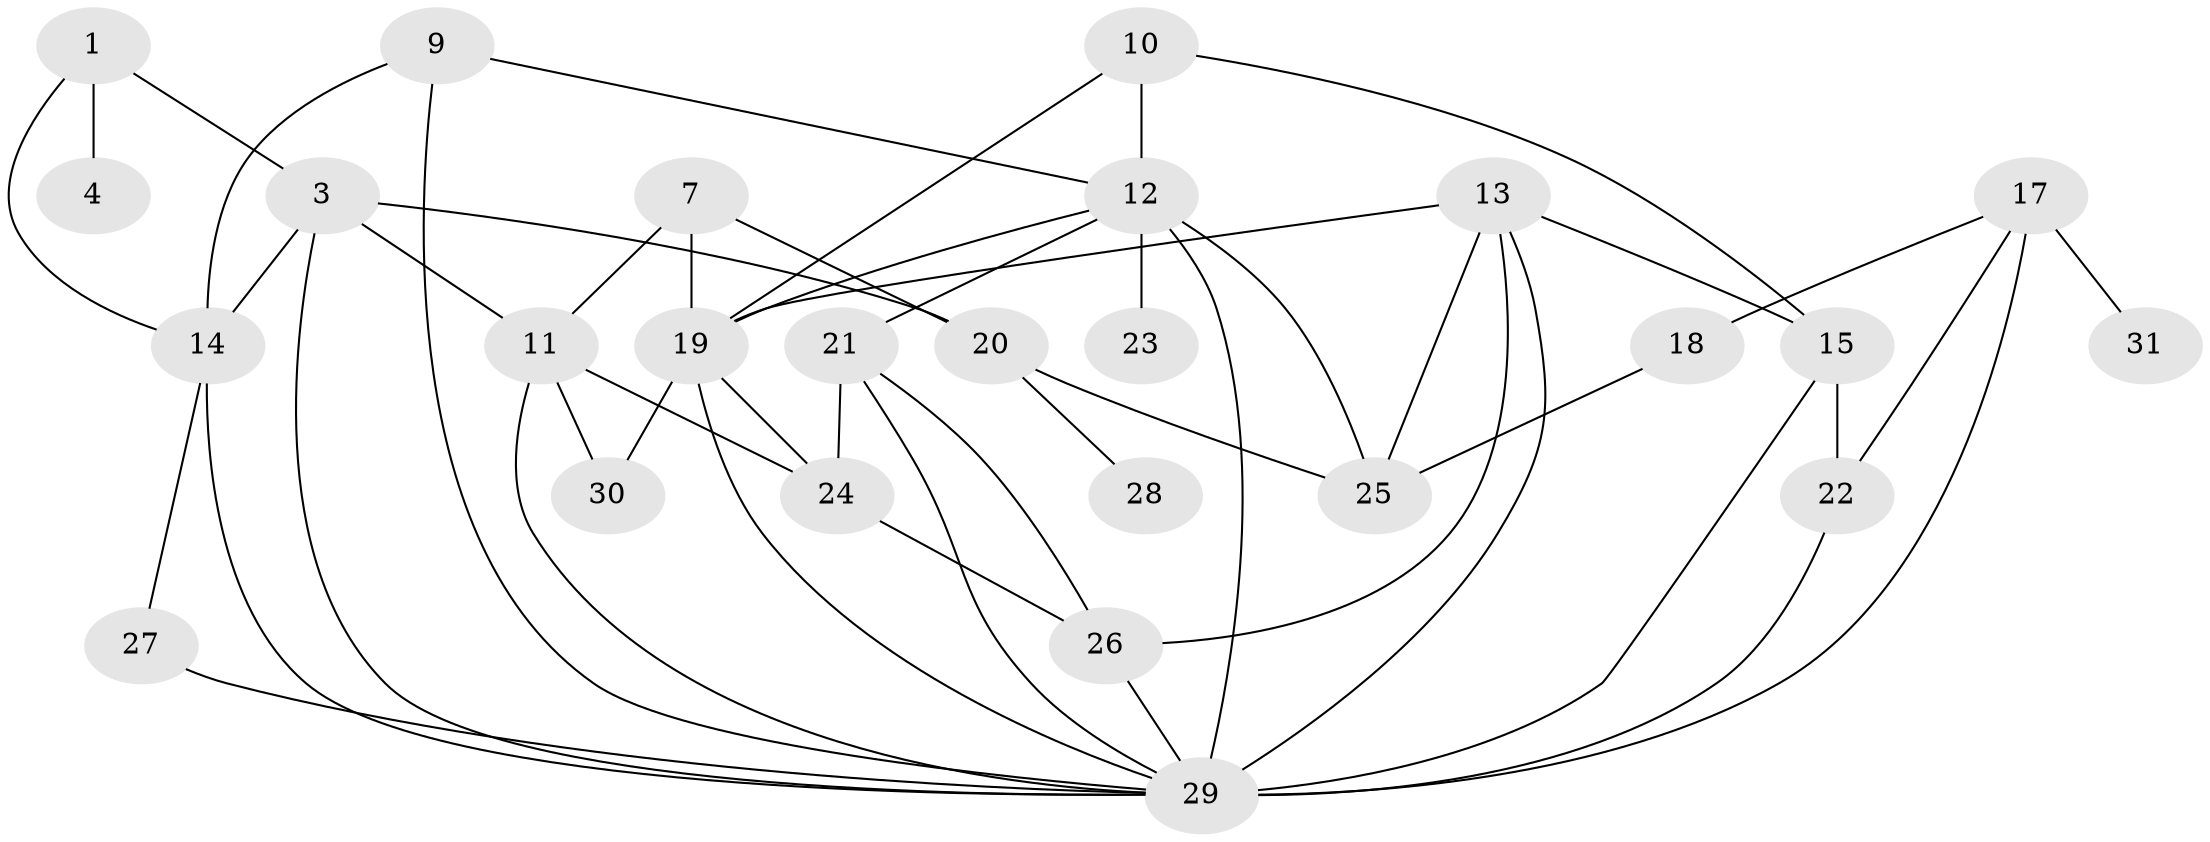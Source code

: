 // original degree distribution, {1: 0.16883116883116883, 3: 0.18181818181818182, 6: 0.03896103896103896, 4: 0.16883116883116883, 0: 0.06493506493506493, 5: 0.09090909090909091, 2: 0.2597402597402597, 7: 0.025974025974025976}
// Generated by graph-tools (version 1.1) at 2025/35/03/04/25 23:35:55]
// undirected, 26 vertices, 50 edges
graph export_dot {
  node [color=gray90,style=filled];
  1;
  3;
  4;
  7;
  9;
  10;
  11;
  12;
  13;
  14;
  15;
  17;
  18;
  19;
  20;
  21;
  22;
  23;
  24;
  25;
  26;
  27;
  28;
  29;
  30;
  31;
  1 -- 3 [weight=1.0];
  1 -- 4 [weight=1.0];
  1 -- 14 [weight=1.0];
  3 -- 11 [weight=1.0];
  3 -- 14 [weight=1.0];
  3 -- 20 [weight=1.0];
  3 -- 29 [weight=1.0];
  7 -- 11 [weight=1.0];
  7 -- 19 [weight=1.0];
  7 -- 20 [weight=1.0];
  9 -- 12 [weight=1.0];
  9 -- 14 [weight=1.0];
  9 -- 29 [weight=1.0];
  10 -- 12 [weight=1.0];
  10 -- 15 [weight=1.0];
  10 -- 19 [weight=1.0];
  11 -- 24 [weight=2.0];
  11 -- 29 [weight=1.0];
  11 -- 30 [weight=1.0];
  12 -- 19 [weight=1.0];
  12 -- 21 [weight=1.0];
  12 -- 23 [weight=3.0];
  12 -- 25 [weight=2.0];
  12 -- 29 [weight=1.0];
  13 -- 15 [weight=1.0];
  13 -- 19 [weight=1.0];
  13 -- 25 [weight=1.0];
  13 -- 26 [weight=1.0];
  13 -- 29 [weight=1.0];
  14 -- 27 [weight=1.0];
  14 -- 29 [weight=1.0];
  15 -- 22 [weight=1.0];
  15 -- 29 [weight=2.0];
  17 -- 18 [weight=1.0];
  17 -- 22 [weight=1.0];
  17 -- 29 [weight=3.0];
  17 -- 31 [weight=1.0];
  18 -- 25 [weight=1.0];
  19 -- 24 [weight=2.0];
  19 -- 29 [weight=1.0];
  19 -- 30 [weight=1.0];
  20 -- 25 [weight=1.0];
  20 -- 28 [weight=1.0];
  21 -- 24 [weight=1.0];
  21 -- 26 [weight=1.0];
  21 -- 29 [weight=1.0];
  22 -- 29 [weight=1.0];
  24 -- 26 [weight=1.0];
  26 -- 29 [weight=1.0];
  27 -- 29 [weight=1.0];
}
